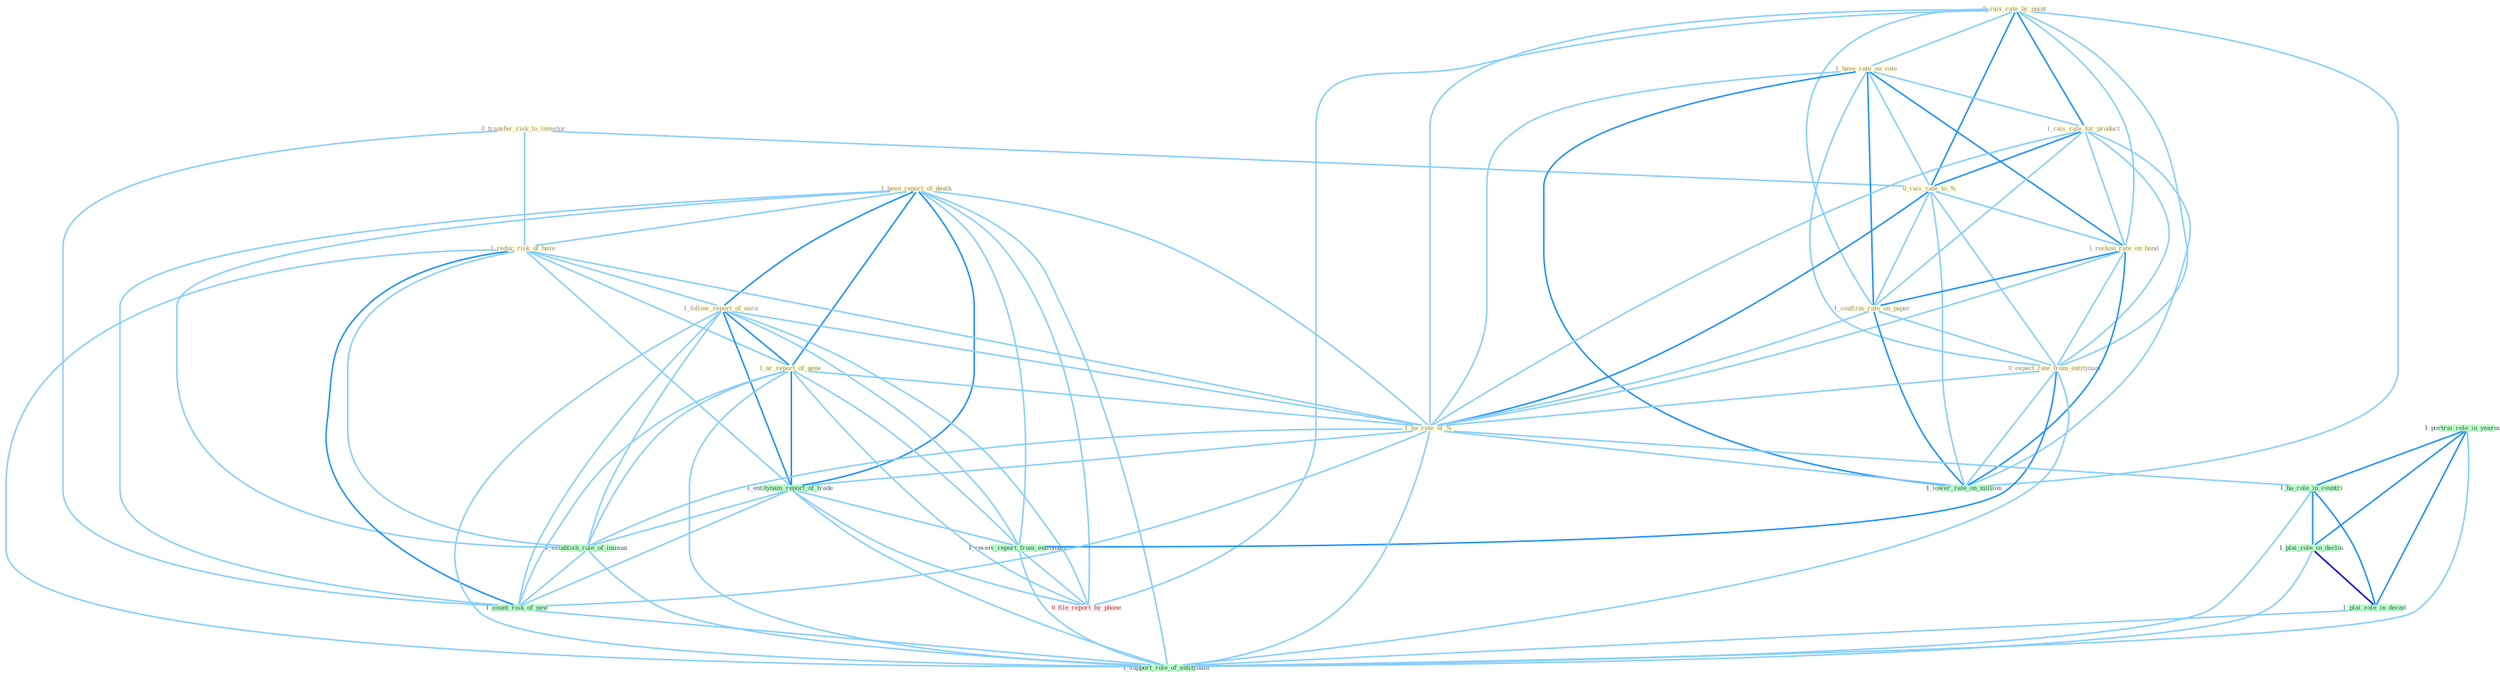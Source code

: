 Graph G{ 
    node
    [shape=polygon,style=filled,width=.5,height=.06,color="#BDFCC9",fixedsize=true,fontsize=4,
    fontcolor="#2f4f4f"];
    {node
    [color="#ffffe0", fontcolor="#8b7d6b"] "0_transfer_risk_to_investor " "1_been_report_of_death " "0_rais_rate_by_point " "1_have_rate_on_vote " "1_reduc_risk_of_have " "1_rais_rate_for_product " "0_rais_rate_to_% " "1_reckon_rate_on_bond " "1_follow_report_of_earn " "1_ar_report_of_gene " "1_confirm_rate_on_paper " "0_expect_rate_from_entitynam " "1_ha_rate_of_% "}
{node [color="#fff0f5", fontcolor="#b22222"] "0_file_report_by_phone "}
edge [color="#B0E2FF"];

	"0_transfer_risk_to_investor " -- "1_reduc_risk_of_have " [w="1", color="#87cefa" ];
	"0_transfer_risk_to_investor " -- "0_rais_rate_to_% " [w="1", color="#87cefa" ];
	"0_transfer_risk_to_investor " -- "1_count_risk_of_new " [w="1", color="#87cefa" ];
	"1_been_report_of_death " -- "1_reduc_risk_of_have " [w="1", color="#87cefa" ];
	"1_been_report_of_death " -- "1_follow_report_of_earn " [w="2", color="#1e90ff" , len=0.8];
	"1_been_report_of_death " -- "1_ar_report_of_gene " [w="2", color="#1e90ff" , len=0.8];
	"1_been_report_of_death " -- "1_ha_rate_of_% " [w="1", color="#87cefa" ];
	"1_been_report_of_death " -- "1_entitynam_report_of_trade " [w="2", color="#1e90ff" , len=0.8];
	"1_been_report_of_death " -- "1_receiv_report_from_entitynam " [w="1", color="#87cefa" ];
	"1_been_report_of_death " -- "1_establish_rule_of_immun " [w="1", color="#87cefa" ];
	"1_been_report_of_death " -- "1_count_risk_of_new " [w="1", color="#87cefa" ];
	"1_been_report_of_death " -- "0_file_report_by_phone " [w="1", color="#87cefa" ];
	"1_been_report_of_death " -- "1_support_role_of_entitynam " [w="1", color="#87cefa" ];
	"0_rais_rate_by_point " -- "1_have_rate_on_vote " [w="1", color="#87cefa" ];
	"0_rais_rate_by_point " -- "1_rais_rate_for_product " [w="2", color="#1e90ff" , len=0.8];
	"0_rais_rate_by_point " -- "0_rais_rate_to_% " [w="2", color="#1e90ff" , len=0.8];
	"0_rais_rate_by_point " -- "1_reckon_rate_on_bond " [w="1", color="#87cefa" ];
	"0_rais_rate_by_point " -- "1_confirm_rate_on_paper " [w="1", color="#87cefa" ];
	"0_rais_rate_by_point " -- "0_expect_rate_from_entitynam " [w="1", color="#87cefa" ];
	"0_rais_rate_by_point " -- "1_ha_rate_of_% " [w="1", color="#87cefa" ];
	"0_rais_rate_by_point " -- "1_lower_rate_on_million " [w="1", color="#87cefa" ];
	"0_rais_rate_by_point " -- "0_file_report_by_phone " [w="1", color="#87cefa" ];
	"1_have_rate_on_vote " -- "1_rais_rate_for_product " [w="1", color="#87cefa" ];
	"1_have_rate_on_vote " -- "0_rais_rate_to_% " [w="1", color="#87cefa" ];
	"1_have_rate_on_vote " -- "1_reckon_rate_on_bond " [w="2", color="#1e90ff" , len=0.8];
	"1_have_rate_on_vote " -- "1_confirm_rate_on_paper " [w="2", color="#1e90ff" , len=0.8];
	"1_have_rate_on_vote " -- "0_expect_rate_from_entitynam " [w="1", color="#87cefa" ];
	"1_have_rate_on_vote " -- "1_ha_rate_of_% " [w="1", color="#87cefa" ];
	"1_have_rate_on_vote " -- "1_lower_rate_on_million " [w="2", color="#1e90ff" , len=0.8];
	"1_reduc_risk_of_have " -- "1_follow_report_of_earn " [w="1", color="#87cefa" ];
	"1_reduc_risk_of_have " -- "1_ar_report_of_gene " [w="1", color="#87cefa" ];
	"1_reduc_risk_of_have " -- "1_ha_rate_of_% " [w="1", color="#87cefa" ];
	"1_reduc_risk_of_have " -- "1_entitynam_report_of_trade " [w="1", color="#87cefa" ];
	"1_reduc_risk_of_have " -- "1_establish_rule_of_immun " [w="1", color="#87cefa" ];
	"1_reduc_risk_of_have " -- "1_count_risk_of_new " [w="2", color="#1e90ff" , len=0.8];
	"1_reduc_risk_of_have " -- "1_support_role_of_entitynam " [w="1", color="#87cefa" ];
	"1_rais_rate_for_product " -- "0_rais_rate_to_% " [w="2", color="#1e90ff" , len=0.8];
	"1_rais_rate_for_product " -- "1_reckon_rate_on_bond " [w="1", color="#87cefa" ];
	"1_rais_rate_for_product " -- "1_confirm_rate_on_paper " [w="1", color="#87cefa" ];
	"1_rais_rate_for_product " -- "0_expect_rate_from_entitynam " [w="1", color="#87cefa" ];
	"1_rais_rate_for_product " -- "1_ha_rate_of_% " [w="1", color="#87cefa" ];
	"1_rais_rate_for_product " -- "1_lower_rate_on_million " [w="1", color="#87cefa" ];
	"0_rais_rate_to_% " -- "1_reckon_rate_on_bond " [w="1", color="#87cefa" ];
	"0_rais_rate_to_% " -- "1_confirm_rate_on_paper " [w="1", color="#87cefa" ];
	"0_rais_rate_to_% " -- "0_expect_rate_from_entitynam " [w="1", color="#87cefa" ];
	"0_rais_rate_to_% " -- "1_ha_rate_of_% " [w="2", color="#1e90ff" , len=0.8];
	"0_rais_rate_to_% " -- "1_lower_rate_on_million " [w="1", color="#87cefa" ];
	"1_reckon_rate_on_bond " -- "1_confirm_rate_on_paper " [w="2", color="#1e90ff" , len=0.8];
	"1_reckon_rate_on_bond " -- "0_expect_rate_from_entitynam " [w="1", color="#87cefa" ];
	"1_reckon_rate_on_bond " -- "1_ha_rate_of_% " [w="1", color="#87cefa" ];
	"1_reckon_rate_on_bond " -- "1_lower_rate_on_million " [w="2", color="#1e90ff" , len=0.8];
	"1_follow_report_of_earn " -- "1_ar_report_of_gene " [w="2", color="#1e90ff" , len=0.8];
	"1_follow_report_of_earn " -- "1_ha_rate_of_% " [w="1", color="#87cefa" ];
	"1_follow_report_of_earn " -- "1_entitynam_report_of_trade " [w="2", color="#1e90ff" , len=0.8];
	"1_follow_report_of_earn " -- "1_receiv_report_from_entitynam " [w="1", color="#87cefa" ];
	"1_follow_report_of_earn " -- "1_establish_rule_of_immun " [w="1", color="#87cefa" ];
	"1_follow_report_of_earn " -- "1_count_risk_of_new " [w="1", color="#87cefa" ];
	"1_follow_report_of_earn " -- "0_file_report_by_phone " [w="1", color="#87cefa" ];
	"1_follow_report_of_earn " -- "1_support_role_of_entitynam " [w="1", color="#87cefa" ];
	"1_ar_report_of_gene " -- "1_ha_rate_of_% " [w="1", color="#87cefa" ];
	"1_ar_report_of_gene " -- "1_entitynam_report_of_trade " [w="2", color="#1e90ff" , len=0.8];
	"1_ar_report_of_gene " -- "1_receiv_report_from_entitynam " [w="1", color="#87cefa" ];
	"1_ar_report_of_gene " -- "1_establish_rule_of_immun " [w="1", color="#87cefa" ];
	"1_ar_report_of_gene " -- "1_count_risk_of_new " [w="1", color="#87cefa" ];
	"1_ar_report_of_gene " -- "0_file_report_by_phone " [w="1", color="#87cefa" ];
	"1_ar_report_of_gene " -- "1_support_role_of_entitynam " [w="1", color="#87cefa" ];
	"1_confirm_rate_on_paper " -- "0_expect_rate_from_entitynam " [w="1", color="#87cefa" ];
	"1_confirm_rate_on_paper " -- "1_ha_rate_of_% " [w="1", color="#87cefa" ];
	"1_confirm_rate_on_paper " -- "1_lower_rate_on_million " [w="2", color="#1e90ff" , len=0.8];
	"0_expect_rate_from_entitynam " -- "1_ha_rate_of_% " [w="1", color="#87cefa" ];
	"0_expect_rate_from_entitynam " -- "1_lower_rate_on_million " [w="1", color="#87cefa" ];
	"0_expect_rate_from_entitynam " -- "1_receiv_report_from_entitynam " [w="2", color="#1e90ff" , len=0.8];
	"0_expect_rate_from_entitynam " -- "1_support_role_of_entitynam " [w="1", color="#87cefa" ];
	"1_ha_rate_of_% " -- "1_ha_role_in_countri " [w="1", color="#87cefa" ];
	"1_ha_rate_of_% " -- "1_lower_rate_on_million " [w="1", color="#87cefa" ];
	"1_ha_rate_of_% " -- "1_entitynam_report_of_trade " [w="1", color="#87cefa" ];
	"1_ha_rate_of_% " -- "1_establish_rule_of_immun " [w="1", color="#87cefa" ];
	"1_ha_rate_of_% " -- "1_count_risk_of_new " [w="1", color="#87cefa" ];
	"1_ha_rate_of_% " -- "1_support_role_of_entitynam " [w="1", color="#87cefa" ];
	"1_portrai_role_in_yearnum " -- "1_ha_role_in_countri " [w="2", color="#1e90ff" , len=0.8];
	"1_portrai_role_in_yearnum " -- "1_plai_role_in_declin " [w="2", color="#1e90ff" , len=0.8];
	"1_portrai_role_in_yearnum " -- "1_plai_role_in_decad " [w="2", color="#1e90ff" , len=0.8];
	"1_portrai_role_in_yearnum " -- "1_support_role_of_entitynam " [w="1", color="#87cefa" ];
	"1_ha_role_in_countri " -- "1_plai_role_in_declin " [w="2", color="#1e90ff" , len=0.8];
	"1_ha_role_in_countri " -- "1_plai_role_in_decad " [w="2", color="#1e90ff" , len=0.8];
	"1_ha_role_in_countri " -- "1_support_role_of_entitynam " [w="1", color="#87cefa" ];
	"1_entitynam_report_of_trade " -- "1_receiv_report_from_entitynam " [w="1", color="#87cefa" ];
	"1_entitynam_report_of_trade " -- "1_establish_rule_of_immun " [w="1", color="#87cefa" ];
	"1_entitynam_report_of_trade " -- "1_count_risk_of_new " [w="1", color="#87cefa" ];
	"1_entitynam_report_of_trade " -- "0_file_report_by_phone " [w="1", color="#87cefa" ];
	"1_entitynam_report_of_trade " -- "1_support_role_of_entitynam " [w="1", color="#87cefa" ];
	"1_receiv_report_from_entitynam " -- "0_file_report_by_phone " [w="1", color="#87cefa" ];
	"1_receiv_report_from_entitynam " -- "1_support_role_of_entitynam " [w="1", color="#87cefa" ];
	"1_plai_role_in_declin " -- "1_plai_role_in_decad " [w="3", color="#0000cd" , len=0.6];
	"1_plai_role_in_declin " -- "1_support_role_of_entitynam " [w="1", color="#87cefa" ];
	"1_establish_rule_of_immun " -- "1_count_risk_of_new " [w="1", color="#87cefa" ];
	"1_establish_rule_of_immun " -- "1_support_role_of_entitynam " [w="1", color="#87cefa" ];
	"1_count_risk_of_new " -- "1_support_role_of_entitynam " [w="1", color="#87cefa" ];
	"1_plai_role_in_decad " -- "1_support_role_of_entitynam " [w="1", color="#87cefa" ];
}